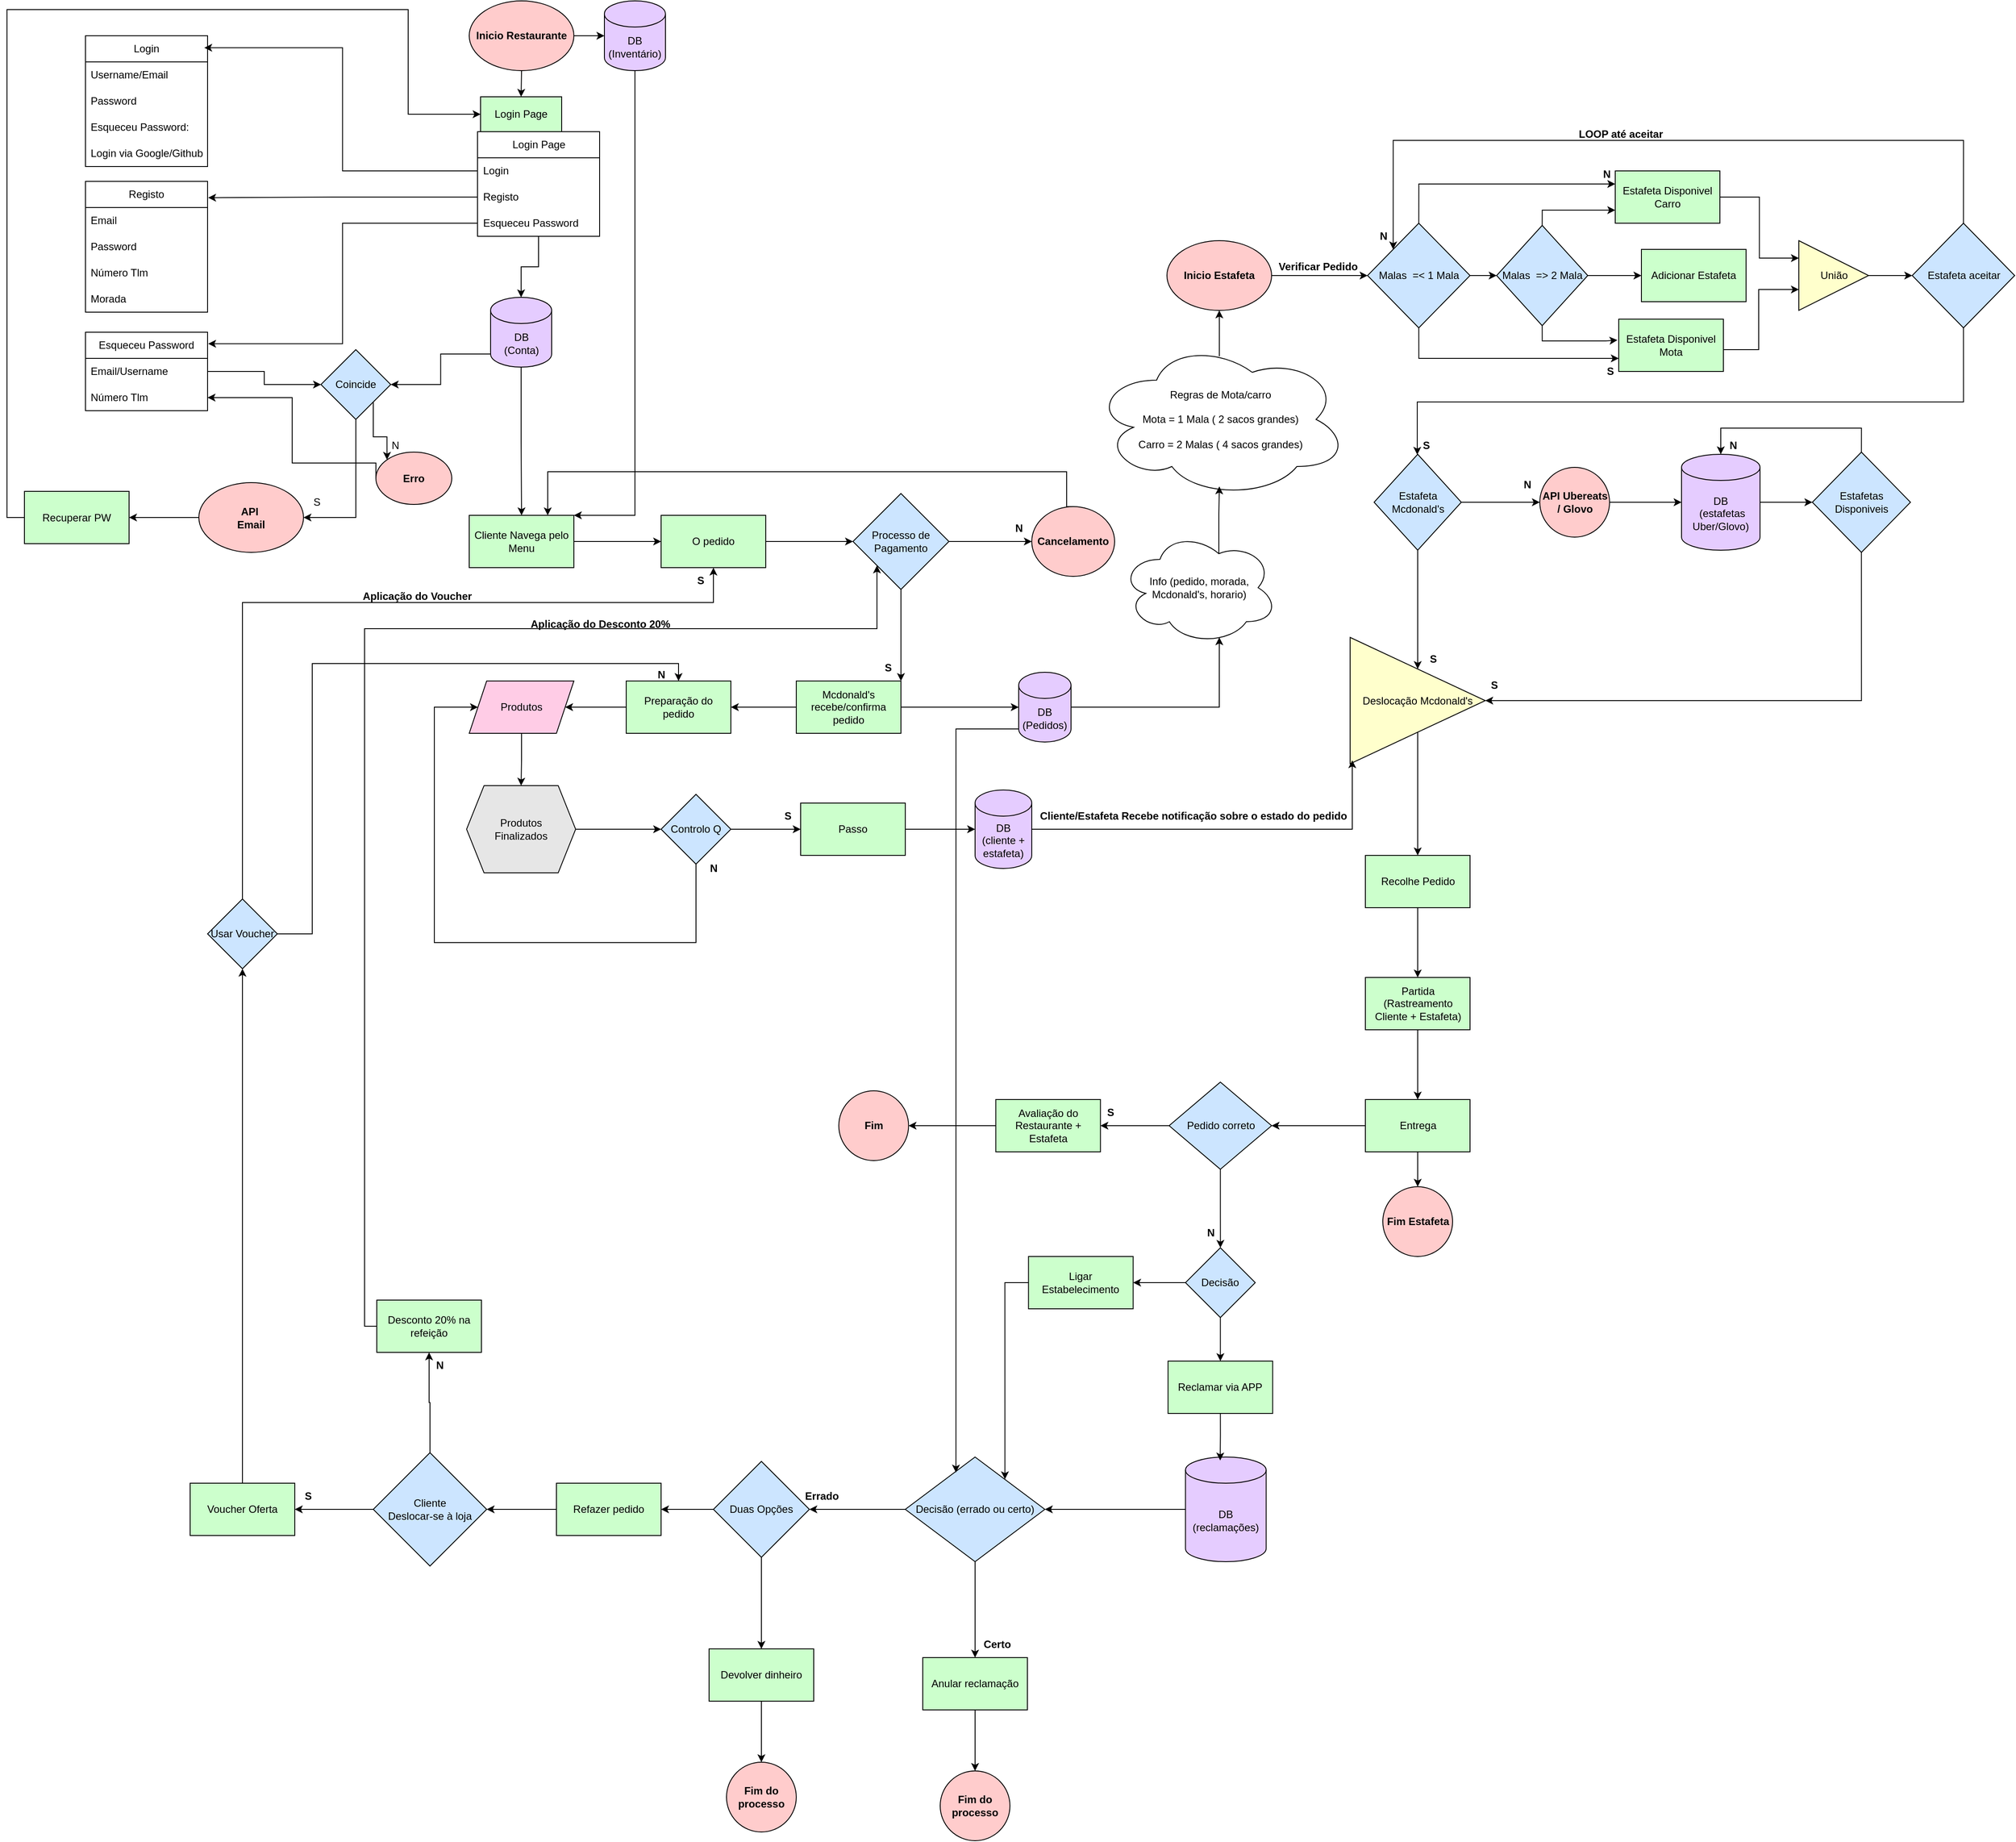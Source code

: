 <mxfile version="26.0.11">
  <diagram name="Página-1" id="ZymrxI1z5zFPF6usejF_">
    <mxGraphModel dx="2694" dy="1999" grid="1" gridSize="10" guides="1" tooltips="1" connect="1" arrows="1" fold="1" page="1" pageScale="1" pageWidth="827" pageHeight="1169" math="0" shadow="0">
      <root>
        <mxCell id="0" />
        <mxCell id="1" parent="0" />
        <mxCell id="Oin91nPJgDkIiy2qAXe4-157" value="" style="edgeStyle=orthogonalEdgeStyle;rounded=0;orthogonalLoop=1;jettySize=auto;html=1;" parent="1" source="Oin91nPJgDkIiy2qAXe4-1" target="Oin91nPJgDkIiy2qAXe4-4" edge="1">
          <mxGeometry relative="1" as="geometry" />
        </mxCell>
        <mxCell id="GwfB0tp2I0eJfS8eB9ie-18" style="edgeStyle=orthogonalEdgeStyle;rounded=0;orthogonalLoop=1;jettySize=auto;html=1;exitX=0.5;exitY=1;exitDx=0;exitDy=0;entryX=0.5;entryY=0;entryDx=0;entryDy=0;" edge="1" parent="1" source="Oin91nPJgDkIiy2qAXe4-1" target="GwfB0tp2I0eJfS8eB9ie-1">
          <mxGeometry relative="1" as="geometry" />
        </mxCell>
        <mxCell id="Oin91nPJgDkIiy2qAXe4-1" value="&lt;b&gt;Inicio Restaurante&lt;/b&gt;" style="ellipse;whiteSpace=wrap;html=1;fillColor=light-dark(#FFCCCC,var(--ge-dark-color, #121212));" parent="1" vertex="1">
          <mxGeometry x="10" y="-340" width="120" height="80" as="geometry" />
        </mxCell>
        <mxCell id="Oin91nPJgDkIiy2qAXe4-9" value="" style="edgeStyle=orthogonalEdgeStyle;rounded=0;orthogonalLoop=1;jettySize=auto;html=1;" parent="1" source="Oin91nPJgDkIiy2qAXe4-2" target="Oin91nPJgDkIiy2qAXe4-8" edge="1">
          <mxGeometry relative="1" as="geometry" />
        </mxCell>
        <mxCell id="Oin91nPJgDkIiy2qAXe4-2" value="Cliente Navega&lt;span style=&quot;background-color: transparent; color: light-dark(rgb(0, 0, 0), rgb(255, 255, 255));&quot;&gt;&amp;nbsp;pelo Menu&lt;/span&gt;" style="whiteSpace=wrap;html=1;fillColor=light-dark(#CCFFCC,var(--ge-dark-color, #121212));" parent="1" vertex="1">
          <mxGeometry x="10" y="250" width="120" height="60" as="geometry" />
        </mxCell>
        <mxCell id="Oin91nPJgDkIiy2qAXe4-6" style="edgeStyle=orthogonalEdgeStyle;rounded=0;orthogonalLoop=1;jettySize=auto;html=1;exitX=0.5;exitY=1;exitDx=0;exitDy=0;exitPerimeter=0;entryX=1;entryY=0;entryDx=0;entryDy=0;" parent="1" source="Oin91nPJgDkIiy2qAXe4-4" target="Oin91nPJgDkIiy2qAXe4-2" edge="1">
          <mxGeometry relative="1" as="geometry">
            <mxPoint x="210.588" y="280" as="targetPoint" />
            <Array as="points">
              <mxPoint x="200" y="250" />
            </Array>
          </mxGeometry>
        </mxCell>
        <mxCell id="Oin91nPJgDkIiy2qAXe4-4" value="DB&lt;br&gt;(Inventário)" style="shape=cylinder3;whiteSpace=wrap;html=1;boundedLbl=1;backgroundOutline=1;size=15;fillColor=light-dark(#E5CCFF,var(--ge-dark-color, #121212));" parent="1" vertex="1">
          <mxGeometry x="165" y="-340" width="70" height="80" as="geometry" />
        </mxCell>
        <mxCell id="Oin91nPJgDkIiy2qAXe4-14" value="" style="edgeStyle=orthogonalEdgeStyle;rounded=0;orthogonalLoop=1;jettySize=auto;html=1;" parent="1" source="Oin91nPJgDkIiy2qAXe4-8" target="Oin91nPJgDkIiy2qAXe4-13" edge="1">
          <mxGeometry relative="1" as="geometry" />
        </mxCell>
        <mxCell id="Oin91nPJgDkIiy2qAXe4-8" value="O pedido" style="whiteSpace=wrap;html=1;fillColor=light-dark(#CCFFCC,var(--ge-dark-color, #121212));" parent="1" vertex="1">
          <mxGeometry x="230" y="250" width="120" height="60" as="geometry" />
        </mxCell>
        <mxCell id="Oin91nPJgDkIiy2qAXe4-21" value="" style="edgeStyle=orthogonalEdgeStyle;rounded=0;orthogonalLoop=1;jettySize=auto;html=1;" parent="1" source="Oin91nPJgDkIiy2qAXe4-13" target="Oin91nPJgDkIiy2qAXe4-20" edge="1">
          <mxGeometry relative="1" as="geometry" />
        </mxCell>
        <mxCell id="UjdW5VDwxQu_3MTn5OJN-6" style="edgeStyle=orthogonalEdgeStyle;rounded=0;orthogonalLoop=1;jettySize=auto;html=1;exitX=0.5;exitY=1;exitDx=0;exitDy=0;entryX=1;entryY=0;entryDx=0;entryDy=0;" parent="1" source="Oin91nPJgDkIiy2qAXe4-13" target="Oin91nPJgDkIiy2qAXe4-23" edge="1">
          <mxGeometry relative="1" as="geometry" />
        </mxCell>
        <mxCell id="Oin91nPJgDkIiy2qAXe4-13" value="Processo de Pagamento" style="rhombus;whiteSpace=wrap;html=1;fillColor=light-dark(#CCE5FF,var(--ge-dark-color, #121212));" parent="1" vertex="1">
          <mxGeometry x="450" y="225" width="110" height="110" as="geometry" />
        </mxCell>
        <mxCell id="Oin91nPJgDkIiy2qAXe4-17" value="&lt;b&gt;N&lt;/b&gt;" style="text;html=1;align=center;verticalAlign=middle;resizable=0;points=[];autosize=1;strokeColor=none;fillColor=none;" parent="1" vertex="1">
          <mxGeometry x="625" y="250" width="30" height="30" as="geometry" />
        </mxCell>
        <mxCell id="Oin91nPJgDkIiy2qAXe4-20" value="&lt;b&gt;Cancelamento&lt;/b&gt;" style="ellipse;whiteSpace=wrap;html=1;fillColor=light-dark(#FFCCCC,var(--ge-dark-color, #121212));" parent="1" vertex="1">
          <mxGeometry x="655" y="240" width="95" height="80" as="geometry" />
        </mxCell>
        <mxCell id="Oin91nPJgDkIiy2qAXe4-22" style="edgeStyle=orthogonalEdgeStyle;rounded=0;orthogonalLoop=1;jettySize=auto;html=1;exitX=0.5;exitY=0;exitDx=0;exitDy=0;entryX=0.75;entryY=0;entryDx=0;entryDy=0;" parent="1" source="Oin91nPJgDkIiy2qAXe4-20" target="Oin91nPJgDkIiy2qAXe4-2" edge="1">
          <mxGeometry relative="1" as="geometry">
            <Array as="points">
              <mxPoint x="695" y="240" />
              <mxPoint x="695" y="200" />
              <mxPoint x="100" y="200" />
            </Array>
          </mxGeometry>
        </mxCell>
        <mxCell id="Oin91nPJgDkIiy2qAXe4-27" value="" style="edgeStyle=orthogonalEdgeStyle;rounded=0;orthogonalLoop=1;jettySize=auto;html=1;" parent="1" source="Oin91nPJgDkIiy2qAXe4-23" target="Oin91nPJgDkIiy2qAXe4-26" edge="1">
          <mxGeometry relative="1" as="geometry" />
        </mxCell>
        <mxCell id="Oin91nPJgDkIiy2qAXe4-23" value="Mcdonald&#39;s recebe/confirma pedido" style="whiteSpace=wrap;html=1;fillColor=light-dark(#CCFFCC,var(--ge-dark-color, #121212));" parent="1" vertex="1">
          <mxGeometry x="385" y="440" width="120" height="60" as="geometry" />
        </mxCell>
        <mxCell id="Oin91nPJgDkIiy2qAXe4-25" value="&lt;b&gt;S&lt;/b&gt;" style="text;html=1;align=center;verticalAlign=middle;resizable=0;points=[];autosize=1;strokeColor=none;fillColor=none;" parent="1" vertex="1">
          <mxGeometry x="475" y="410" width="30" height="30" as="geometry" />
        </mxCell>
        <mxCell id="Oin91nPJgDkIiy2qAXe4-29" value="" style="edgeStyle=orthogonalEdgeStyle;rounded=0;orthogonalLoop=1;jettySize=auto;html=1;" parent="1" source="Oin91nPJgDkIiy2qAXe4-26" target="Oin91nPJgDkIiy2qAXe4-28" edge="1">
          <mxGeometry relative="1" as="geometry" />
        </mxCell>
        <mxCell id="Oin91nPJgDkIiy2qAXe4-26" value="Preparação do pedido" style="whiteSpace=wrap;html=1;fillColor=light-dark(#CCFFCC,var(--ge-dark-color, #121212));" parent="1" vertex="1">
          <mxGeometry x="190" y="440" width="120" height="60" as="geometry" />
        </mxCell>
        <mxCell id="Oin91nPJgDkIiy2qAXe4-31" value="" style="edgeStyle=orthogonalEdgeStyle;rounded=0;orthogonalLoop=1;jettySize=auto;html=1;" parent="1" source="Oin91nPJgDkIiy2qAXe4-28" target="Oin91nPJgDkIiy2qAXe4-30" edge="1">
          <mxGeometry relative="1" as="geometry" />
        </mxCell>
        <mxCell id="Oin91nPJgDkIiy2qAXe4-28" value="Produtos" style="shape=parallelogram;perimeter=parallelogramPerimeter;whiteSpace=wrap;html=1;fixedSize=1;fillColor=light-dark(#FFCCE6,var(--ge-dark-color, #121212));" parent="1" vertex="1">
          <mxGeometry x="10" y="440" width="120" height="60" as="geometry" />
        </mxCell>
        <mxCell id="Oin91nPJgDkIiy2qAXe4-33" value="" style="edgeStyle=orthogonalEdgeStyle;rounded=0;orthogonalLoop=1;jettySize=auto;html=1;" parent="1" source="Oin91nPJgDkIiy2qAXe4-30" target="Oin91nPJgDkIiy2qAXe4-32" edge="1">
          <mxGeometry relative="1" as="geometry" />
        </mxCell>
        <mxCell id="Oin91nPJgDkIiy2qAXe4-30" value="Produtos&lt;br&gt;Finalizados" style="shape=hexagon;perimeter=hexagonPerimeter2;whiteSpace=wrap;html=1;fixedSize=1;fillColor=light-dark(#E6E6E6,var(--ge-dark-color, #121212));" parent="1" vertex="1">
          <mxGeometry x="7" y="560" width="125" height="100" as="geometry" />
        </mxCell>
        <mxCell id="Oin91nPJgDkIiy2qAXe4-34" style="edgeStyle=orthogonalEdgeStyle;rounded=0;orthogonalLoop=1;jettySize=auto;html=1;exitX=0.5;exitY=1;exitDx=0;exitDy=0;entryX=0;entryY=0.5;entryDx=0;entryDy=0;" parent="1" source="Oin91nPJgDkIiy2qAXe4-32" target="Oin91nPJgDkIiy2qAXe4-28" edge="1">
          <mxGeometry relative="1" as="geometry">
            <Array as="points">
              <mxPoint x="270" y="740" />
              <mxPoint x="-30" y="740" />
              <mxPoint x="-30" y="470" />
            </Array>
          </mxGeometry>
        </mxCell>
        <mxCell id="Oin91nPJgDkIiy2qAXe4-37" value="" style="edgeStyle=orthogonalEdgeStyle;rounded=0;orthogonalLoop=1;jettySize=auto;html=1;" parent="1" source="Oin91nPJgDkIiy2qAXe4-32" target="Oin91nPJgDkIiy2qAXe4-36" edge="1">
          <mxGeometry relative="1" as="geometry" />
        </mxCell>
        <mxCell id="Oin91nPJgDkIiy2qAXe4-32" value="Controlo Q" style="rhombus;whiteSpace=wrap;html=1;fillColor=light-dark(#CCE5FF,var(--ge-dark-color, #121212));" parent="1" vertex="1">
          <mxGeometry x="230" y="570" width="80" height="80" as="geometry" />
        </mxCell>
        <mxCell id="Oin91nPJgDkIiy2qAXe4-35" value="&lt;b&gt;N&lt;/b&gt;" style="text;html=1;align=center;verticalAlign=middle;resizable=0;points=[];autosize=1;strokeColor=none;fillColor=none;" parent="1" vertex="1">
          <mxGeometry x="275" y="640" width="30" height="30" as="geometry" />
        </mxCell>
        <mxCell id="Oin91nPJgDkIiy2qAXe4-36" value="Passo" style="whiteSpace=wrap;html=1;fillColor=light-dark(#CCFFCC,var(--ge-dark-color, #121212));" parent="1" vertex="1">
          <mxGeometry x="390" y="580" width="120" height="60" as="geometry" />
        </mxCell>
        <mxCell id="Oin91nPJgDkIiy2qAXe4-38" value="&lt;b&gt;S&lt;/b&gt;" style="text;html=1;align=center;verticalAlign=middle;resizable=0;points=[];autosize=1;strokeColor=none;fillColor=none;" parent="1" vertex="1">
          <mxGeometry x="360" y="580" width="30" height="30" as="geometry" />
        </mxCell>
        <mxCell id="Oin91nPJgDkIiy2qAXe4-39" value="DB&lt;br&gt;(cliente + estafeta)" style="shape=cylinder3;whiteSpace=wrap;html=1;boundedLbl=1;backgroundOutline=1;size=15;fillColor=light-dark(#E5CCFF,var(--ge-dark-color, #121212));" parent="1" vertex="1">
          <mxGeometry x="590" y="565" width="65" height="90" as="geometry" />
        </mxCell>
        <mxCell id="Oin91nPJgDkIiy2qAXe4-40" style="edgeStyle=orthogonalEdgeStyle;rounded=0;orthogonalLoop=1;jettySize=auto;html=1;exitX=1;exitY=0.5;exitDx=0;exitDy=0;entryX=0;entryY=0.5;entryDx=0;entryDy=0;entryPerimeter=0;" parent="1" source="Oin91nPJgDkIiy2qAXe4-36" target="Oin91nPJgDkIiy2qAXe4-39" edge="1">
          <mxGeometry relative="1" as="geometry" />
        </mxCell>
        <mxCell id="Oin91nPJgDkIiy2qAXe4-41" value="DB (Pedidos)" style="shape=cylinder3;whiteSpace=wrap;html=1;boundedLbl=1;backgroundOutline=1;size=15;fillColor=light-dark(#E5CCFF,var(--ge-dark-color, #121212));" parent="1" vertex="1">
          <mxGeometry x="640" y="430" width="60" height="80" as="geometry" />
        </mxCell>
        <mxCell id="Oin91nPJgDkIiy2qAXe4-43" style="edgeStyle=orthogonalEdgeStyle;rounded=0;orthogonalLoop=1;jettySize=auto;html=1;exitX=1;exitY=0.5;exitDx=0;exitDy=0;entryX=0;entryY=0.5;entryDx=0;entryDy=0;entryPerimeter=0;" parent="1" source="Oin91nPJgDkIiy2qAXe4-23" target="Oin91nPJgDkIiy2qAXe4-41" edge="1">
          <mxGeometry relative="1" as="geometry" />
        </mxCell>
        <mxCell id="GwfB0tp2I0eJfS8eB9ie-108" style="edgeStyle=orthogonalEdgeStyle;rounded=0;orthogonalLoop=1;jettySize=auto;html=1;exitX=1;exitY=0.5;exitDx=0;exitDy=0;entryX=0;entryY=0.5;entryDx=0;entryDy=0;" edge="1" parent="1" source="Oin91nPJgDkIiy2qAXe4-47" target="GwfB0tp2I0eJfS8eB9ie-107">
          <mxGeometry relative="1" as="geometry" />
        </mxCell>
        <mxCell id="Oin91nPJgDkIiy2qAXe4-47" value="&lt;b&gt;Inicio Estafeta&lt;/b&gt;" style="ellipse;whiteSpace=wrap;html=1;fillColor=light-dark(#FFCCCC,var(--ge-dark-color, #121212));" parent="1" vertex="1">
          <mxGeometry x="810" y="-65" width="120" height="80" as="geometry" />
        </mxCell>
        <mxCell id="Oin91nPJgDkIiy2qAXe4-50" value="Info (pedido, morada, Mcdonald&#39;s, horario)" style="ellipse;shape=cloud;whiteSpace=wrap;html=1;" parent="1" vertex="1">
          <mxGeometry x="757" y="268" width="180" height="130" as="geometry" />
        </mxCell>
        <mxCell id="Oin91nPJgDkIiy2qAXe4-59" value="" style="edgeStyle=orthogonalEdgeStyle;rounded=0;orthogonalLoop=1;jettySize=auto;html=1;" parent="1" source="Oin91nPJgDkIiy2qAXe4-54" target="Oin91nPJgDkIiy2qAXe4-58" edge="1">
          <mxGeometry relative="1" as="geometry" />
        </mxCell>
        <mxCell id="Oin91nPJgDkIiy2qAXe4-139" value="" style="edgeStyle=orthogonalEdgeStyle;rounded=0;orthogonalLoop=1;jettySize=auto;html=1;" parent="1" source="Oin91nPJgDkIiy2qAXe4-54" target="Oin91nPJgDkIiy2qAXe4-138" edge="1">
          <mxGeometry relative="1" as="geometry" />
        </mxCell>
        <mxCell id="Oin91nPJgDkIiy2qAXe4-54" value="Estafeta Mcdonald&#39;s" style="rhombus;whiteSpace=wrap;html=1;fillColor=light-dark(#CCE5FF,var(--ge-dark-color, #121212));" parent="1" vertex="1">
          <mxGeometry x="1047.5" y="180" width="100" height="110" as="geometry" />
        </mxCell>
        <mxCell id="Oin91nPJgDkIiy2qAXe4-67" value="" style="edgeStyle=orthogonalEdgeStyle;rounded=0;orthogonalLoop=1;jettySize=auto;html=1;" parent="1" source="Oin91nPJgDkIiy2qAXe4-58" target="Oin91nPJgDkIiy2qAXe4-66" edge="1">
          <mxGeometry relative="1" as="geometry" />
        </mxCell>
        <mxCell id="Oin91nPJgDkIiy2qAXe4-58" value="Deslocação Mcdonald&#39;s" style="triangle;whiteSpace=wrap;html=1;fillColor=light-dark(#FFFFCC,var(--ge-dark-color, #121212));" parent="1" vertex="1">
          <mxGeometry x="1020" y="390" width="155" height="145" as="geometry" />
        </mxCell>
        <mxCell id="Oin91nPJgDkIiy2qAXe4-60" style="edgeStyle=orthogonalEdgeStyle;rounded=0;orthogonalLoop=1;jettySize=auto;html=1;exitX=1;exitY=0.5;exitDx=0;exitDy=0;exitPerimeter=0;entryX=0.016;entryY=0.972;entryDx=0;entryDy=0;entryPerimeter=0;" parent="1" source="Oin91nPJgDkIiy2qAXe4-39" target="Oin91nPJgDkIiy2qAXe4-58" edge="1">
          <mxGeometry relative="1" as="geometry" />
        </mxCell>
        <mxCell id="Oin91nPJgDkIiy2qAXe4-61" value="&lt;b&gt;Cliente/Estafeta Recebe notificação sobre o estado do pedido&lt;/b&gt;" style="text;html=1;align=center;verticalAlign=middle;resizable=0;points=[];autosize=1;strokeColor=none;fillColor=none;" parent="1" vertex="1">
          <mxGeometry x="650" y="580" width="380" height="30" as="geometry" />
        </mxCell>
        <mxCell id="Oin91nPJgDkIiy2qAXe4-69" value="" style="edgeStyle=orthogonalEdgeStyle;rounded=0;orthogonalLoop=1;jettySize=auto;html=1;" parent="1" source="Oin91nPJgDkIiy2qAXe4-66" target="Oin91nPJgDkIiy2qAXe4-68" edge="1">
          <mxGeometry relative="1" as="geometry" />
        </mxCell>
        <mxCell id="Oin91nPJgDkIiy2qAXe4-66" value="Recolhe Pedido" style="whiteSpace=wrap;html=1;fillColor=light-dark(#CCFFCC,var(--ge-dark-color, #121212));" parent="1" vertex="1">
          <mxGeometry x="1037.5" y="640" width="120" height="60" as="geometry" />
        </mxCell>
        <mxCell id="Oin91nPJgDkIiy2qAXe4-71" value="" style="edgeStyle=orthogonalEdgeStyle;rounded=0;orthogonalLoop=1;jettySize=auto;html=1;" parent="1" source="Oin91nPJgDkIiy2qAXe4-68" target="Oin91nPJgDkIiy2qAXe4-70" edge="1">
          <mxGeometry relative="1" as="geometry" />
        </mxCell>
        <mxCell id="Oin91nPJgDkIiy2qAXe4-68" value="Partida (Rastreamento Cliente + Estafeta)" style="whiteSpace=wrap;html=1;fillColor=light-dark(#CCFFCC,var(--ge-dark-color, #121212));" parent="1" vertex="1">
          <mxGeometry x="1037.5" y="780" width="120" height="60" as="geometry" />
        </mxCell>
        <mxCell id="Oin91nPJgDkIiy2qAXe4-73" value="" style="edgeStyle=orthogonalEdgeStyle;rounded=0;orthogonalLoop=1;jettySize=auto;html=1;" parent="1" source="Oin91nPJgDkIiy2qAXe4-70" target="Oin91nPJgDkIiy2qAXe4-72" edge="1">
          <mxGeometry relative="1" as="geometry" />
        </mxCell>
        <mxCell id="Oin91nPJgDkIiy2qAXe4-82" value="" style="edgeStyle=orthogonalEdgeStyle;rounded=0;orthogonalLoop=1;jettySize=auto;html=1;" parent="1" source="Oin91nPJgDkIiy2qAXe4-70" target="Oin91nPJgDkIiy2qAXe4-81" edge="1">
          <mxGeometry relative="1" as="geometry" />
        </mxCell>
        <mxCell id="Oin91nPJgDkIiy2qAXe4-70" value="Entrega" style="whiteSpace=wrap;html=1;fillColor=light-dark(#CCFFCC,var(--ge-dark-color, #121212));" parent="1" vertex="1">
          <mxGeometry x="1037.5" y="920" width="120" height="60" as="geometry" />
        </mxCell>
        <mxCell id="Oin91nPJgDkIiy2qAXe4-75" value="" style="edgeStyle=orthogonalEdgeStyle;rounded=0;orthogonalLoop=1;jettySize=auto;html=1;" parent="1" source="Oin91nPJgDkIiy2qAXe4-72" target="Oin91nPJgDkIiy2qAXe4-74" edge="1">
          <mxGeometry relative="1" as="geometry" />
        </mxCell>
        <mxCell id="Oin91nPJgDkIiy2qAXe4-86" value="" style="edgeStyle=orthogonalEdgeStyle;rounded=0;orthogonalLoop=1;jettySize=auto;html=1;" parent="1" source="Oin91nPJgDkIiy2qAXe4-72" target="Oin91nPJgDkIiy2qAXe4-85" edge="1">
          <mxGeometry relative="1" as="geometry" />
        </mxCell>
        <mxCell id="Oin91nPJgDkIiy2qAXe4-72" value="Pedido correto" style="rhombus;whiteSpace=wrap;html=1;fillColor=light-dark(#CCE5FF,var(--ge-dark-color, #121212));" parent="1" vertex="1">
          <mxGeometry x="812.5" y="900" width="117.5" height="100" as="geometry" />
        </mxCell>
        <mxCell id="Oin91nPJgDkIiy2qAXe4-78" value="" style="edgeStyle=orthogonalEdgeStyle;rounded=0;orthogonalLoop=1;jettySize=auto;html=1;" parent="1" source="Oin91nPJgDkIiy2qAXe4-74" target="Oin91nPJgDkIiy2qAXe4-77" edge="1">
          <mxGeometry relative="1" as="geometry" />
        </mxCell>
        <mxCell id="Oin91nPJgDkIiy2qAXe4-74" value="Avaliação do Restaurante + Estafeta" style="whiteSpace=wrap;html=1;fillColor=light-dark(#CCFFCC,var(--ge-dark-color, #121212));" parent="1" vertex="1">
          <mxGeometry x="613.75" y="920" width="120" height="60" as="geometry" />
        </mxCell>
        <mxCell id="Oin91nPJgDkIiy2qAXe4-76" value="&lt;b&gt;S&lt;/b&gt;" style="text;html=1;align=center;verticalAlign=middle;resizable=0;points=[];autosize=1;strokeColor=none;fillColor=none;" parent="1" vertex="1">
          <mxGeometry x="730" y="920" width="30" height="30" as="geometry" />
        </mxCell>
        <mxCell id="Oin91nPJgDkIiy2qAXe4-77" value="&lt;b&gt;Fim&lt;/b&gt;" style="ellipse;whiteSpace=wrap;html=1;fillColor=light-dark(#FFCCCC,var(--ge-dark-color, #121212));" parent="1" vertex="1">
          <mxGeometry x="433.75" y="910" width="80" height="80" as="geometry" />
        </mxCell>
        <mxCell id="Oin91nPJgDkIiy2qAXe4-81" value="&lt;b&gt;Fim Estafeta&lt;/b&gt;" style="ellipse;whiteSpace=wrap;html=1;fillColor=light-dark(#FFCCCC,var(--ge-dark-color, #121212));" parent="1" vertex="1">
          <mxGeometry x="1057.5" y="1020" width="80" height="80" as="geometry" />
        </mxCell>
        <mxCell id="Oin91nPJgDkIiy2qAXe4-89" value="" style="edgeStyle=orthogonalEdgeStyle;rounded=0;orthogonalLoop=1;jettySize=auto;html=1;" parent="1" source="Oin91nPJgDkIiy2qAXe4-85" target="Oin91nPJgDkIiy2qAXe4-88" edge="1">
          <mxGeometry relative="1" as="geometry" />
        </mxCell>
        <mxCell id="Oin91nPJgDkIiy2qAXe4-93" value="" style="edgeStyle=orthogonalEdgeStyle;rounded=0;orthogonalLoop=1;jettySize=auto;html=1;" parent="1" source="Oin91nPJgDkIiy2qAXe4-85" target="Oin91nPJgDkIiy2qAXe4-92" edge="1">
          <mxGeometry relative="1" as="geometry" />
        </mxCell>
        <mxCell id="Oin91nPJgDkIiy2qAXe4-85" value="Decisão" style="rhombus;whiteSpace=wrap;html=1;fillColor=light-dark(#CCE5FF,var(--ge-dark-color, #121212));" parent="1" vertex="1">
          <mxGeometry x="831.25" y="1090" width="80" height="80" as="geometry" />
        </mxCell>
        <mxCell id="Oin91nPJgDkIiy2qAXe4-87" value="&lt;b&gt;N&lt;/b&gt;" style="text;html=1;align=center;verticalAlign=middle;resizable=0;points=[];autosize=1;strokeColor=none;fillColor=none;" parent="1" vertex="1">
          <mxGeometry x="845" y="1058" width="30" height="30" as="geometry" />
        </mxCell>
        <mxCell id="Oin91nPJgDkIiy2qAXe4-88" value="Ligar Estabelecimento" style="whiteSpace=wrap;html=1;fillColor=light-dark(#CCFFCC,var(--ge-dark-color, #121212));" parent="1" vertex="1">
          <mxGeometry x="651.25" y="1100" width="120" height="60" as="geometry" />
        </mxCell>
        <mxCell id="Oin91nPJgDkIiy2qAXe4-92" value="Reclamar via APP" style="whiteSpace=wrap;html=1;fillColor=light-dark(#CCFFCC,var(--ge-dark-color, #121212));" parent="1" vertex="1">
          <mxGeometry x="811.25" y="1220" width="120" height="60" as="geometry" />
        </mxCell>
        <mxCell id="Oin91nPJgDkIiy2qAXe4-105" style="edgeStyle=orthogonalEdgeStyle;rounded=0;orthogonalLoop=1;jettySize=auto;html=1;exitX=0;exitY=0.5;exitDx=0;exitDy=0;exitPerimeter=0;entryX=1;entryY=0.5;entryDx=0;entryDy=0;" parent="1" source="Oin91nPJgDkIiy2qAXe4-94" target="Oin91nPJgDkIiy2qAXe4-103" edge="1">
          <mxGeometry relative="1" as="geometry" />
        </mxCell>
        <mxCell id="Oin91nPJgDkIiy2qAXe4-94" value="DB (reclamações)" style="shape=cylinder3;whiteSpace=wrap;html=1;boundedLbl=1;backgroundOutline=1;size=15;fillColor=light-dark(#E5CCFF,var(--ge-dark-color, #121212));" parent="1" vertex="1">
          <mxGeometry x="831.25" y="1330" width="92.5" height="120" as="geometry" />
        </mxCell>
        <mxCell id="Oin91nPJgDkIiy2qAXe4-96" style="edgeStyle=orthogonalEdgeStyle;rounded=0;orthogonalLoop=1;jettySize=auto;html=1;exitX=0.5;exitY=1;exitDx=0;exitDy=0;entryX=0.43;entryY=0.033;entryDx=0;entryDy=0;entryPerimeter=0;" parent="1" source="Oin91nPJgDkIiy2qAXe4-92" target="Oin91nPJgDkIiy2qAXe4-94" edge="1">
          <mxGeometry relative="1" as="geometry" />
        </mxCell>
        <mxCell id="Oin91nPJgDkIiy2qAXe4-112" value="" style="edgeStyle=orthogonalEdgeStyle;rounded=0;orthogonalLoop=1;jettySize=auto;html=1;" parent="1" source="Oin91nPJgDkIiy2qAXe4-103" target="Oin91nPJgDkIiy2qAXe4-111" edge="1">
          <mxGeometry relative="1" as="geometry" />
        </mxCell>
        <mxCell id="Oin91nPJgDkIiy2qAXe4-119" value="" style="edgeStyle=orthogonalEdgeStyle;rounded=0;orthogonalLoop=1;jettySize=auto;html=1;" parent="1" source="Oin91nPJgDkIiy2qAXe4-103" target="Oin91nPJgDkIiy2qAXe4-118" edge="1">
          <mxGeometry relative="1" as="geometry" />
        </mxCell>
        <mxCell id="Oin91nPJgDkIiy2qAXe4-103" value="Decisão (errado ou certo)" style="rhombus;whiteSpace=wrap;html=1;fillColor=light-dark(#CCE5FF,var(--ge-dark-color, #121212));" parent="1" vertex="1">
          <mxGeometry x="510" y="1330" width="160" height="120" as="geometry" />
        </mxCell>
        <mxCell id="Oin91nPJgDkIiy2qAXe4-106" style="edgeStyle=orthogonalEdgeStyle;rounded=0;orthogonalLoop=1;jettySize=auto;html=1;exitX=0;exitY=0.5;exitDx=0;exitDy=0;entryX=0.714;entryY=0.212;entryDx=0;entryDy=0;entryPerimeter=0;" parent="1" source="Oin91nPJgDkIiy2qAXe4-88" target="Oin91nPJgDkIiy2qAXe4-103" edge="1">
          <mxGeometry relative="1" as="geometry" />
        </mxCell>
        <mxCell id="Oin91nPJgDkIiy2qAXe4-114" value="" style="edgeStyle=orthogonalEdgeStyle;rounded=0;orthogonalLoop=1;jettySize=auto;html=1;" parent="1" source="Oin91nPJgDkIiy2qAXe4-111" target="Oin91nPJgDkIiy2qAXe4-113" edge="1">
          <mxGeometry relative="1" as="geometry" />
        </mxCell>
        <mxCell id="Oin91nPJgDkIiy2qAXe4-116" value="" style="edgeStyle=orthogonalEdgeStyle;rounded=0;orthogonalLoop=1;jettySize=auto;html=1;" parent="1" source="Oin91nPJgDkIiy2qAXe4-111" target="Oin91nPJgDkIiy2qAXe4-115" edge="1">
          <mxGeometry relative="1" as="geometry" />
        </mxCell>
        <mxCell id="Oin91nPJgDkIiy2qAXe4-111" value="Duas Opções" style="rhombus;whiteSpace=wrap;html=1;fillColor=light-dark(#CCE5FF,var(--ge-dark-color, #121212));" parent="1" vertex="1">
          <mxGeometry x="290" y="1335" width="110" height="110" as="geometry" />
        </mxCell>
        <mxCell id="Oin91nPJgDkIiy2qAXe4-126" value="" style="edgeStyle=orthogonalEdgeStyle;rounded=0;orthogonalLoop=1;jettySize=auto;html=1;" parent="1" source="Oin91nPJgDkIiy2qAXe4-113" target="GwfB0tp2I0eJfS8eB9ie-76" edge="1">
          <mxGeometry relative="1" as="geometry">
            <mxPoint x="-30" y="1390" as="targetPoint" />
          </mxGeometry>
        </mxCell>
        <mxCell id="Oin91nPJgDkIiy2qAXe4-113" value="Refazer pedido" style="whiteSpace=wrap;html=1;fillColor=light-dark(#CCFFCC,var(--ge-dark-color, #121212));" parent="1" vertex="1">
          <mxGeometry x="110" y="1360" width="120" height="60" as="geometry" />
        </mxCell>
        <mxCell id="Oin91nPJgDkIiy2qAXe4-128" value="" style="edgeStyle=orthogonalEdgeStyle;rounded=0;orthogonalLoop=1;jettySize=auto;html=1;" parent="1" source="Oin91nPJgDkIiy2qAXe4-115" target="Oin91nPJgDkIiy2qAXe4-127" edge="1">
          <mxGeometry relative="1" as="geometry" />
        </mxCell>
        <mxCell id="Oin91nPJgDkIiy2qAXe4-115" value="Devolver dinheiro" style="whiteSpace=wrap;html=1;fillColor=light-dark(#CCFFCC,var(--ge-dark-color, #121212));" parent="1" vertex="1">
          <mxGeometry x="285" y="1550" width="120" height="60" as="geometry" />
        </mxCell>
        <mxCell id="Oin91nPJgDkIiy2qAXe4-117" value="&lt;b&gt;Errado&lt;/b&gt;" style="text;html=1;align=center;verticalAlign=middle;resizable=0;points=[];autosize=1;strokeColor=none;fillColor=none;shadow=0;" parent="1" vertex="1">
          <mxGeometry x="384" y="1360" width="60" height="30" as="geometry" />
        </mxCell>
        <mxCell id="Oin91nPJgDkIiy2qAXe4-123" value="" style="edgeStyle=orthogonalEdgeStyle;rounded=0;orthogonalLoop=1;jettySize=auto;html=1;" parent="1" source="Oin91nPJgDkIiy2qAXe4-118" target="Oin91nPJgDkIiy2qAXe4-122" edge="1">
          <mxGeometry relative="1" as="geometry" />
        </mxCell>
        <mxCell id="Oin91nPJgDkIiy2qAXe4-118" value="Anular reclamação" style="whiteSpace=wrap;html=1;fillColor=light-dark(#CCFFCC,var(--ge-dark-color, #121212));" parent="1" vertex="1">
          <mxGeometry x="530" y="1560" width="120" height="60" as="geometry" />
        </mxCell>
        <mxCell id="Oin91nPJgDkIiy2qAXe4-121" value="&lt;b&gt;Certo&lt;/b&gt;" style="text;html=1;align=center;verticalAlign=middle;resizable=0;points=[];autosize=1;strokeColor=none;fillColor=none;shadow=0;" parent="1" vertex="1">
          <mxGeometry x="590" y="1530" width="50" height="30" as="geometry" />
        </mxCell>
        <mxCell id="Oin91nPJgDkIiy2qAXe4-122" value="&lt;b&gt;Fim do processo&lt;/b&gt;" style="ellipse;whiteSpace=wrap;html=1;fillColor=light-dark(#FFCCCC,var(--ge-dark-color, #121212));" parent="1" vertex="1">
          <mxGeometry x="550" y="1690" width="80" height="80" as="geometry" />
        </mxCell>
        <mxCell id="Oin91nPJgDkIiy2qAXe4-127" value="&lt;b&gt;Fim do processo&lt;/b&gt;" style="ellipse;whiteSpace=wrap;html=1;fillColor=light-dark(#FFCCCC,var(--ge-dark-color, #121212));" parent="1" vertex="1">
          <mxGeometry x="305" y="1680" width="80" height="80" as="geometry" />
        </mxCell>
        <mxCell id="Oin91nPJgDkIiy2qAXe4-137" value="&lt;b&gt;S&lt;/b&gt;" style="text;html=1;align=center;verticalAlign=middle;resizable=0;points=[];autosize=1;strokeColor=none;fillColor=none;" parent="1" vertex="1">
          <mxGeometry x="1100" y="400" width="30" height="30" as="geometry" />
        </mxCell>
        <mxCell id="Oin91nPJgDkIiy2qAXe4-138" value="&lt;b&gt;API Ubereats / Glovo&lt;/b&gt;" style="ellipse;whiteSpace=wrap;html=1;fillColor=light-dark(#FFCCCC,var(--ge-dark-color, #121212));" parent="1" vertex="1">
          <mxGeometry x="1237.5" y="195" width="80" height="80" as="geometry" />
        </mxCell>
        <mxCell id="Oin91nPJgDkIiy2qAXe4-140" value="&lt;b&gt;N&lt;/b&gt;" style="text;html=1;align=center;verticalAlign=middle;resizable=0;points=[];autosize=1;strokeColor=none;fillColor=none;" parent="1" vertex="1">
          <mxGeometry x="1207.5" y="200" width="30" height="30" as="geometry" />
        </mxCell>
        <mxCell id="Oin91nPJgDkIiy2qAXe4-148" style="edgeStyle=orthogonalEdgeStyle;rounded=0;orthogonalLoop=1;jettySize=auto;html=1;exitX=0.5;exitY=1;exitDx=0;exitDy=0;entryX=1;entryY=0.5;entryDx=0;entryDy=0;" parent="1" source="Oin91nPJgDkIiy2qAXe4-141" target="Oin91nPJgDkIiy2qAXe4-58" edge="1">
          <mxGeometry relative="1" as="geometry" />
        </mxCell>
        <mxCell id="Oin91nPJgDkIiy2qAXe4-141" value="Estafetas Disponiveis" style="rhombus;whiteSpace=wrap;html=1;fillColor=light-dark(#CCE5FF,var(--ge-dark-color, #121212));" parent="1" vertex="1">
          <mxGeometry x="1550" y="177.5" width="112.5" height="115" as="geometry" />
        </mxCell>
        <mxCell id="Oin91nPJgDkIiy2qAXe4-144" value="&lt;b&gt;N&lt;/b&gt;" style="text;html=1;align=center;verticalAlign=middle;resizable=0;points=[];autosize=1;strokeColor=none;fillColor=none;" parent="1" vertex="1">
          <mxGeometry x="1444" y="155" width="30" height="30" as="geometry" />
        </mxCell>
        <mxCell id="Oin91nPJgDkIiy2qAXe4-149" value="&lt;b&gt;S&lt;/b&gt;" style="text;html=1;align=center;verticalAlign=middle;resizable=0;points=[];autosize=1;strokeColor=none;fillColor=none;" parent="1" vertex="1">
          <mxGeometry x="1170" y="430" width="30" height="30" as="geometry" />
        </mxCell>
        <mxCell id="Oin91nPJgDkIiy2qAXe4-152" style="edgeStyle=orthogonalEdgeStyle;rounded=0;orthogonalLoop=1;jettySize=auto;html=1;exitX=1;exitY=0.5;exitDx=0;exitDy=0;exitPerimeter=0;entryX=0;entryY=0.5;entryDx=0;entryDy=0;" parent="1" source="Oin91nPJgDkIiy2qAXe4-150" target="Oin91nPJgDkIiy2qAXe4-141" edge="1">
          <mxGeometry relative="1" as="geometry" />
        </mxCell>
        <mxCell id="Oin91nPJgDkIiy2qAXe4-150" value="DB&lt;br&gt;&amp;nbsp;(estafetas Uber/Glovo)" style="shape=cylinder3;whiteSpace=wrap;html=1;boundedLbl=1;backgroundOutline=1;size=15;fillColor=light-dark(#E5CCFF,var(--ge-dark-color, #121212));" parent="1" vertex="1">
          <mxGeometry x="1400" y="180" width="90" height="110" as="geometry" />
        </mxCell>
        <mxCell id="Oin91nPJgDkIiy2qAXe4-151" style="edgeStyle=orthogonalEdgeStyle;rounded=0;orthogonalLoop=1;jettySize=auto;html=1;exitX=1;exitY=0.5;exitDx=0;exitDy=0;entryX=0;entryY=0.5;entryDx=0;entryDy=0;entryPerimeter=0;" parent="1" source="Oin91nPJgDkIiy2qAXe4-138" target="Oin91nPJgDkIiy2qAXe4-150" edge="1">
          <mxGeometry relative="1" as="geometry" />
        </mxCell>
        <mxCell id="Oin91nPJgDkIiy2qAXe4-153" style="edgeStyle=orthogonalEdgeStyle;rounded=0;orthogonalLoop=1;jettySize=auto;html=1;exitX=0.5;exitY=0;exitDx=0;exitDy=0;entryX=0.5;entryY=0;entryDx=0;entryDy=0;entryPerimeter=0;" parent="1" source="Oin91nPJgDkIiy2qAXe4-141" target="Oin91nPJgDkIiy2qAXe4-150" edge="1">
          <mxGeometry relative="1" as="geometry">
            <Array as="points">
              <mxPoint x="1606" y="150" />
              <mxPoint x="1445" y="150" />
            </Array>
          </mxGeometry>
        </mxCell>
        <mxCell id="Oin91nPJgDkIiy2qAXe4-158" style="edgeStyle=orthogonalEdgeStyle;rounded=0;orthogonalLoop=1;jettySize=auto;html=1;exitX=1;exitY=0.5;exitDx=0;exitDy=0;exitPerimeter=0;entryX=0.628;entryY=0.938;entryDx=0;entryDy=0;entryPerimeter=0;" parent="1" source="Oin91nPJgDkIiy2qAXe4-41" target="Oin91nPJgDkIiy2qAXe4-50" edge="1">
          <mxGeometry relative="1" as="geometry" />
        </mxCell>
        <mxCell id="UjdW5VDwxQu_3MTn5OJN-2" style="edgeStyle=orthogonalEdgeStyle;rounded=0;orthogonalLoop=1;jettySize=auto;html=1;exitX=0;exitY=1;exitDx=0;exitDy=-15;exitPerimeter=0;entryX=0.363;entryY=0.148;entryDx=0;entryDy=0;entryPerimeter=0;" parent="1" source="Oin91nPJgDkIiy2qAXe4-41" target="Oin91nPJgDkIiy2qAXe4-103" edge="1">
          <mxGeometry relative="1" as="geometry" />
        </mxCell>
        <mxCell id="GwfB0tp2I0eJfS8eB9ie-1" value="Login Page" style="rounded=0;whiteSpace=wrap;html=1;fillColor=light-dark(#CCFFCC,var(--ge-dark-color, #121212));" vertex="1" parent="1">
          <mxGeometry x="23" y="-230" width="93" height="40" as="geometry" />
        </mxCell>
        <mxCell id="GwfB0tp2I0eJfS8eB9ie-24" value="" style="edgeStyle=orthogonalEdgeStyle;rounded=0;orthogonalLoop=1;jettySize=auto;html=1;" edge="1" parent="1" source="GwfB0tp2I0eJfS8eB9ie-3" target="GwfB0tp2I0eJfS8eB9ie-21">
          <mxGeometry relative="1" as="geometry" />
        </mxCell>
        <mxCell id="GwfB0tp2I0eJfS8eB9ie-3" value="Login Page" style="swimlane;fontStyle=0;childLayout=stackLayout;horizontal=1;startSize=30;horizontalStack=0;resizeParent=1;resizeParentMax=0;resizeLast=0;collapsible=1;marginBottom=0;whiteSpace=wrap;html=1;" vertex="1" parent="1">
          <mxGeometry x="19.5" y="-190" width="140" height="120" as="geometry">
            <mxRectangle x="19.5" y="-190" width="100" height="30" as="alternateBounds" />
          </mxGeometry>
        </mxCell>
        <mxCell id="GwfB0tp2I0eJfS8eB9ie-4" value="Login" style="text;strokeColor=none;fillColor=none;align=left;verticalAlign=middle;spacingLeft=4;spacingRight=4;overflow=hidden;points=[[0,0.5],[1,0.5]];portConstraint=eastwest;rotatable=0;whiteSpace=wrap;html=1;" vertex="1" parent="GwfB0tp2I0eJfS8eB9ie-3">
          <mxGeometry y="30" width="140" height="30" as="geometry" />
        </mxCell>
        <mxCell id="GwfB0tp2I0eJfS8eB9ie-5" value="Registo" style="text;strokeColor=none;fillColor=none;align=left;verticalAlign=middle;spacingLeft=4;spacingRight=4;overflow=hidden;points=[[0,0.5],[1,0.5]];portConstraint=eastwest;rotatable=0;whiteSpace=wrap;html=1;" vertex="1" parent="GwfB0tp2I0eJfS8eB9ie-3">
          <mxGeometry y="60" width="140" height="30" as="geometry" />
        </mxCell>
        <mxCell id="GwfB0tp2I0eJfS8eB9ie-6" value="Esqueceu Password" style="text;strokeColor=none;fillColor=none;align=left;verticalAlign=middle;spacingLeft=4;spacingRight=4;overflow=hidden;points=[[0,0.5],[1,0.5]];portConstraint=eastwest;rotatable=0;whiteSpace=wrap;html=1;" vertex="1" parent="GwfB0tp2I0eJfS8eB9ie-3">
          <mxGeometry y="90" width="140" height="30" as="geometry" />
        </mxCell>
        <mxCell id="GwfB0tp2I0eJfS8eB9ie-8" value="Login" style="swimlane;fontStyle=0;childLayout=stackLayout;horizontal=1;startSize=30;horizontalStack=0;resizeParent=1;resizeParentMax=0;resizeLast=0;collapsible=1;marginBottom=0;whiteSpace=wrap;html=1;" vertex="1" parent="1">
          <mxGeometry x="-430" y="-300" width="140" height="150" as="geometry">
            <mxRectangle x="-430" y="-300" width="70" height="30" as="alternateBounds" />
          </mxGeometry>
        </mxCell>
        <mxCell id="GwfB0tp2I0eJfS8eB9ie-9" value="Username/Email" style="text;strokeColor=none;fillColor=none;align=left;verticalAlign=middle;spacingLeft=4;spacingRight=4;overflow=hidden;points=[[0,0.5],[1,0.5]];portConstraint=eastwest;rotatable=0;whiteSpace=wrap;html=1;" vertex="1" parent="GwfB0tp2I0eJfS8eB9ie-8">
          <mxGeometry y="30" width="140" height="30" as="geometry" />
        </mxCell>
        <mxCell id="GwfB0tp2I0eJfS8eB9ie-10" value="Password" style="text;strokeColor=none;fillColor=none;align=left;verticalAlign=middle;spacingLeft=4;spacingRight=4;overflow=hidden;points=[[0,0.5],[1,0.5]];portConstraint=eastwest;rotatable=0;whiteSpace=wrap;html=1;" vertex="1" parent="GwfB0tp2I0eJfS8eB9ie-8">
          <mxGeometry y="60" width="140" height="30" as="geometry" />
        </mxCell>
        <mxCell id="GwfB0tp2I0eJfS8eB9ie-11" value="Esqueceu Password:" style="text;strokeColor=none;fillColor=none;align=left;verticalAlign=middle;spacingLeft=4;spacingRight=4;overflow=hidden;points=[[0,0.5],[1,0.5]];portConstraint=eastwest;rotatable=0;whiteSpace=wrap;html=1;" vertex="1" parent="GwfB0tp2I0eJfS8eB9ie-8">
          <mxGeometry y="90" width="140" height="30" as="geometry" />
        </mxCell>
        <mxCell id="GwfB0tp2I0eJfS8eB9ie-17" value="Login via Google/Github" style="text;strokeColor=none;fillColor=none;align=left;verticalAlign=middle;spacingLeft=4;spacingRight=4;overflow=hidden;points=[[0,0.5],[1,0.5]];portConstraint=eastwest;rotatable=0;whiteSpace=wrap;html=1;" vertex="1" parent="GwfB0tp2I0eJfS8eB9ie-8">
          <mxGeometry y="120" width="140" height="30" as="geometry" />
        </mxCell>
        <mxCell id="GwfB0tp2I0eJfS8eB9ie-12" value="Registo" style="swimlane;fontStyle=0;childLayout=stackLayout;horizontal=1;startSize=30;horizontalStack=0;resizeParent=1;resizeParentMax=0;resizeLast=0;collapsible=1;marginBottom=0;whiteSpace=wrap;html=1;" vertex="1" parent="1">
          <mxGeometry x="-430" y="-133" width="140" height="150" as="geometry">
            <mxRectangle x="-430" y="-133" width="80" height="30" as="alternateBounds" />
          </mxGeometry>
        </mxCell>
        <mxCell id="GwfB0tp2I0eJfS8eB9ie-13" value="Email" style="text;strokeColor=none;fillColor=none;align=left;verticalAlign=middle;spacingLeft=4;spacingRight=4;overflow=hidden;points=[[0,0.5],[1,0.5]];portConstraint=eastwest;rotatable=0;whiteSpace=wrap;html=1;" vertex="1" parent="GwfB0tp2I0eJfS8eB9ie-12">
          <mxGeometry y="30" width="140" height="30" as="geometry" />
        </mxCell>
        <mxCell id="GwfB0tp2I0eJfS8eB9ie-14" value="Password" style="text;strokeColor=none;fillColor=none;align=left;verticalAlign=middle;spacingLeft=4;spacingRight=4;overflow=hidden;points=[[0,0.5],[1,0.5]];portConstraint=eastwest;rotatable=0;whiteSpace=wrap;html=1;" vertex="1" parent="GwfB0tp2I0eJfS8eB9ie-12">
          <mxGeometry y="60" width="140" height="30" as="geometry" />
        </mxCell>
        <mxCell id="GwfB0tp2I0eJfS8eB9ie-15" value="Número Tlm" style="text;strokeColor=none;fillColor=none;align=left;verticalAlign=middle;spacingLeft=4;spacingRight=4;overflow=hidden;points=[[0,0.5],[1,0.5]];portConstraint=eastwest;rotatable=0;whiteSpace=wrap;html=1;" vertex="1" parent="GwfB0tp2I0eJfS8eB9ie-12">
          <mxGeometry y="90" width="140" height="30" as="geometry" />
        </mxCell>
        <mxCell id="GwfB0tp2I0eJfS8eB9ie-16" value="Morada" style="text;strokeColor=none;fillColor=none;align=left;verticalAlign=middle;spacingLeft=4;spacingRight=4;overflow=hidden;points=[[0,0.5],[1,0.5]];portConstraint=eastwest;rotatable=0;whiteSpace=wrap;html=1;" vertex="1" parent="GwfB0tp2I0eJfS8eB9ie-12">
          <mxGeometry y="120" width="140" height="30" as="geometry" />
        </mxCell>
        <mxCell id="GwfB0tp2I0eJfS8eB9ie-19" style="edgeStyle=orthogonalEdgeStyle;rounded=0;orthogonalLoop=1;jettySize=auto;html=1;exitX=0;exitY=0.5;exitDx=0;exitDy=0;entryX=0.973;entryY=0.092;entryDx=0;entryDy=0;entryPerimeter=0;" edge="1" parent="1" source="GwfB0tp2I0eJfS8eB9ie-4" target="GwfB0tp2I0eJfS8eB9ie-8">
          <mxGeometry relative="1" as="geometry" />
        </mxCell>
        <mxCell id="GwfB0tp2I0eJfS8eB9ie-20" style="edgeStyle=orthogonalEdgeStyle;rounded=0;orthogonalLoop=1;jettySize=auto;html=1;exitX=0;exitY=0.5;exitDx=0;exitDy=0;entryX=1.005;entryY=0.125;entryDx=0;entryDy=0;entryPerimeter=0;" edge="1" parent="1" source="GwfB0tp2I0eJfS8eB9ie-5" target="GwfB0tp2I0eJfS8eB9ie-12">
          <mxGeometry relative="1" as="geometry" />
        </mxCell>
        <mxCell id="GwfB0tp2I0eJfS8eB9ie-23" style="edgeStyle=orthogonalEdgeStyle;rounded=0;orthogonalLoop=1;jettySize=auto;html=1;exitX=0.5;exitY=1;exitDx=0;exitDy=0;exitPerimeter=0;entryX=0.5;entryY=0;entryDx=0;entryDy=0;" edge="1" parent="1" source="GwfB0tp2I0eJfS8eB9ie-21" target="Oin91nPJgDkIiy2qAXe4-2">
          <mxGeometry relative="1" as="geometry" />
        </mxCell>
        <mxCell id="GwfB0tp2I0eJfS8eB9ie-34" style="edgeStyle=orthogonalEdgeStyle;rounded=0;orthogonalLoop=1;jettySize=auto;html=1;exitX=0;exitY=1;exitDx=0;exitDy=-15;exitPerimeter=0;entryX=1;entryY=0.5;entryDx=0;entryDy=0;" edge="1" parent="1" source="GwfB0tp2I0eJfS8eB9ie-21" target="GwfB0tp2I0eJfS8eB9ie-32">
          <mxGeometry relative="1" as="geometry" />
        </mxCell>
        <mxCell id="GwfB0tp2I0eJfS8eB9ie-21" value="DB&lt;br&gt;(Conta)" style="shape=cylinder3;whiteSpace=wrap;html=1;boundedLbl=1;backgroundOutline=1;size=15;fillColor=light-dark(#E5CCFF,var(--ge-dark-color, #121212));" vertex="1" parent="1">
          <mxGeometry x="34.5" width="70" height="80" as="geometry" />
        </mxCell>
        <mxCell id="GwfB0tp2I0eJfS8eB9ie-25" value="Esqueceu Password" style="swimlane;fontStyle=0;childLayout=stackLayout;horizontal=1;startSize=30;horizontalStack=0;resizeParent=1;resizeParentMax=0;resizeLast=0;collapsible=1;marginBottom=0;whiteSpace=wrap;html=1;" vertex="1" parent="1">
          <mxGeometry x="-430" y="40" width="140" height="90" as="geometry">
            <mxRectangle x="-430" y="40" width="150" height="30" as="alternateBounds" />
          </mxGeometry>
        </mxCell>
        <mxCell id="GwfB0tp2I0eJfS8eB9ie-26" value="Email/Username" style="text;strokeColor=none;fillColor=none;align=left;verticalAlign=middle;spacingLeft=4;spacingRight=4;overflow=hidden;points=[[0,0.5],[1,0.5]];portConstraint=eastwest;rotatable=0;whiteSpace=wrap;html=1;" vertex="1" parent="GwfB0tp2I0eJfS8eB9ie-25">
          <mxGeometry y="30" width="140" height="30" as="geometry" />
        </mxCell>
        <mxCell id="GwfB0tp2I0eJfS8eB9ie-28" value="Número Tlm" style="text;strokeColor=none;fillColor=none;align=left;verticalAlign=middle;spacingLeft=4;spacingRight=4;overflow=hidden;points=[[0,0.5],[1,0.5]];portConstraint=eastwest;rotatable=0;whiteSpace=wrap;html=1;" vertex="1" parent="GwfB0tp2I0eJfS8eB9ie-25">
          <mxGeometry y="60" width="140" height="30" as="geometry" />
        </mxCell>
        <mxCell id="GwfB0tp2I0eJfS8eB9ie-30" style="edgeStyle=orthogonalEdgeStyle;rounded=0;orthogonalLoop=1;jettySize=auto;html=1;exitX=0;exitY=0.5;exitDx=0;exitDy=0;entryX=1.005;entryY=0.147;entryDx=0;entryDy=0;entryPerimeter=0;" edge="1" parent="1" source="GwfB0tp2I0eJfS8eB9ie-6" target="GwfB0tp2I0eJfS8eB9ie-25">
          <mxGeometry relative="1" as="geometry" />
        </mxCell>
        <mxCell id="GwfB0tp2I0eJfS8eB9ie-35" style="edgeStyle=orthogonalEdgeStyle;rounded=0;orthogonalLoop=1;jettySize=auto;html=1;exitX=0.5;exitY=1;exitDx=0;exitDy=0;entryX=1;entryY=0.5;entryDx=0;entryDy=0;" edge="1" parent="1" source="GwfB0tp2I0eJfS8eB9ie-32" target="GwfB0tp2I0eJfS8eB9ie-33">
          <mxGeometry relative="1" as="geometry" />
        </mxCell>
        <mxCell id="GwfB0tp2I0eJfS8eB9ie-42" style="edgeStyle=orthogonalEdgeStyle;rounded=0;orthogonalLoop=1;jettySize=auto;html=1;exitX=1;exitY=1;exitDx=0;exitDy=0;entryX=0;entryY=0;entryDx=0;entryDy=0;" edge="1" parent="1" source="GwfB0tp2I0eJfS8eB9ie-32" target="GwfB0tp2I0eJfS8eB9ie-41">
          <mxGeometry relative="1" as="geometry" />
        </mxCell>
        <mxCell id="GwfB0tp2I0eJfS8eB9ie-32" value="Coincide" style="rhombus;whiteSpace=wrap;html=1;fillColor=light-dark(#CCE5FF,var(--ge-dark-color, #121212));" vertex="1" parent="1">
          <mxGeometry x="-160" y="60" width="80" height="80" as="geometry" />
        </mxCell>
        <mxCell id="GwfB0tp2I0eJfS8eB9ie-46" value="" style="edgeStyle=orthogonalEdgeStyle;rounded=0;orthogonalLoop=1;jettySize=auto;html=1;" edge="1" parent="1" source="GwfB0tp2I0eJfS8eB9ie-33" target="GwfB0tp2I0eJfS8eB9ie-45">
          <mxGeometry relative="1" as="geometry" />
        </mxCell>
        <mxCell id="GwfB0tp2I0eJfS8eB9ie-33" value="&lt;b&gt;API&amp;nbsp;&lt;br&gt;Email&lt;/b&gt;" style="ellipse;whiteSpace=wrap;html=1;fillColor=light-dark(#FFCCCC,var(--ge-dark-color, #121212));" vertex="1" parent="1">
          <mxGeometry x="-300" y="212.5" width="120" height="80" as="geometry" />
        </mxCell>
        <mxCell id="GwfB0tp2I0eJfS8eB9ie-36" value="S" style="text;html=1;align=center;verticalAlign=middle;resizable=0;points=[];autosize=1;strokeColor=none;fillColor=none;" vertex="1" parent="1">
          <mxGeometry x="-180" y="220" width="30" height="30" as="geometry" />
        </mxCell>
        <mxCell id="GwfB0tp2I0eJfS8eB9ie-39" value="N" style="text;html=1;align=center;verticalAlign=middle;resizable=0;points=[];autosize=1;strokeColor=none;fillColor=none;" vertex="1" parent="1">
          <mxGeometry x="-90" y="155" width="30" height="30" as="geometry" />
        </mxCell>
        <mxCell id="GwfB0tp2I0eJfS8eB9ie-40" style="edgeStyle=orthogonalEdgeStyle;rounded=0;orthogonalLoop=1;jettySize=auto;html=1;exitX=1;exitY=0.5;exitDx=0;exitDy=0;entryX=0;entryY=0.5;entryDx=0;entryDy=0;" edge="1" parent="1" source="GwfB0tp2I0eJfS8eB9ie-26" target="GwfB0tp2I0eJfS8eB9ie-32">
          <mxGeometry relative="1" as="geometry" />
        </mxCell>
        <mxCell id="GwfB0tp2I0eJfS8eB9ie-43" style="edgeStyle=orthogonalEdgeStyle;rounded=0;orthogonalLoop=1;jettySize=auto;html=1;exitX=0;exitY=0.5;exitDx=0;exitDy=0;entryX=1;entryY=0.5;entryDx=0;entryDy=0;" edge="1" parent="1" source="GwfB0tp2I0eJfS8eB9ie-41" target="GwfB0tp2I0eJfS8eB9ie-28">
          <mxGeometry relative="1" as="geometry">
            <Array as="points">
              <mxPoint x="-97" y="190" />
              <mxPoint x="-193" y="190" />
              <mxPoint x="-193" y="115" />
            </Array>
          </mxGeometry>
        </mxCell>
        <mxCell id="GwfB0tp2I0eJfS8eB9ie-41" value="&lt;b&gt;Erro&lt;/b&gt;" style="ellipse;whiteSpace=wrap;html=1;fillColor=light-dark(#FFCCCC,var(--ge-dark-color, #121212));" vertex="1" parent="1">
          <mxGeometry x="-97" y="177.5" width="87" height="60" as="geometry" />
        </mxCell>
        <mxCell id="GwfB0tp2I0eJfS8eB9ie-47" style="edgeStyle=orthogonalEdgeStyle;rounded=0;orthogonalLoop=1;jettySize=auto;html=1;exitX=0;exitY=0.5;exitDx=0;exitDy=0;entryX=0;entryY=0.5;entryDx=0;entryDy=0;" edge="1" parent="1" source="GwfB0tp2I0eJfS8eB9ie-45" target="GwfB0tp2I0eJfS8eB9ie-1">
          <mxGeometry relative="1" as="geometry">
            <Array as="points">
              <mxPoint x="-520" y="253" />
              <mxPoint x="-520" y="-330" />
              <mxPoint x="-60" y="-330" />
              <mxPoint x="-60" y="-210" />
            </Array>
          </mxGeometry>
        </mxCell>
        <mxCell id="GwfB0tp2I0eJfS8eB9ie-45" value="Recuperar PW" style="whiteSpace=wrap;html=1;fillColor=light-dark(#CCFFCC,var(--ge-dark-color, #121212));" vertex="1" parent="1">
          <mxGeometry x="-500" y="222.5" width="120" height="60" as="geometry" />
        </mxCell>
        <mxCell id="GwfB0tp2I0eJfS8eB9ie-59" value="&lt;b&gt;N&lt;/b&gt;" style="text;html=1;align=center;verticalAlign=middle;resizable=0;points=[];autosize=1;strokeColor=none;fillColor=none;" vertex="1" parent="1">
          <mxGeometry x="1043" y="-85" width="30" height="30" as="geometry" />
        </mxCell>
        <mxCell id="GwfB0tp2I0eJfS8eB9ie-61" value="&lt;b&gt;S&lt;/b&gt;" style="text;html=1;align=center;verticalAlign=middle;resizable=0;points=[];autosize=1;strokeColor=none;fillColor=none;" vertex="1" parent="1">
          <mxGeometry x="1092" y="155" width="30" height="30" as="geometry" />
        </mxCell>
        <mxCell id="GwfB0tp2I0eJfS8eB9ie-123" style="edgeStyle=orthogonalEdgeStyle;rounded=0;orthogonalLoop=1;jettySize=auto;html=1;exitX=1;exitY=0.5;exitDx=0;exitDy=0;entryX=0;entryY=0.5;entryDx=0;entryDy=0;" edge="1" parent="1" source="GwfB0tp2I0eJfS8eB9ie-64" target="GwfB0tp2I0eJfS8eB9ie-121">
          <mxGeometry relative="1" as="geometry" />
        </mxCell>
        <mxCell id="GwfB0tp2I0eJfS8eB9ie-64" value="União" style="triangle;whiteSpace=wrap;html=1;fillColor=light-dark(#FFFFCC,var(--ge-dark-color, #121212));rotation=0;" vertex="1" parent="1">
          <mxGeometry x="1534.5" y="-65" width="80" height="80" as="geometry" />
        </mxCell>
        <mxCell id="GwfB0tp2I0eJfS8eB9ie-79" style="edgeStyle=orthogonalEdgeStyle;rounded=0;orthogonalLoop=1;jettySize=auto;html=1;exitX=0;exitY=0.5;exitDx=0;exitDy=0;entryX=1;entryY=0.5;entryDx=0;entryDy=0;" edge="1" parent="1" source="GwfB0tp2I0eJfS8eB9ie-76" target="GwfB0tp2I0eJfS8eB9ie-77">
          <mxGeometry relative="1" as="geometry" />
        </mxCell>
        <mxCell id="GwfB0tp2I0eJfS8eB9ie-85" value="" style="edgeStyle=orthogonalEdgeStyle;rounded=0;orthogonalLoop=1;jettySize=auto;html=1;" edge="1" parent="1" source="GwfB0tp2I0eJfS8eB9ie-76" target="GwfB0tp2I0eJfS8eB9ie-84">
          <mxGeometry relative="1" as="geometry" />
        </mxCell>
        <mxCell id="GwfB0tp2I0eJfS8eB9ie-76" value="Cliente&lt;div&gt;Deslocar-se à loja&lt;/div&gt;" style="rhombus;whiteSpace=wrap;html=1;fillColor=light-dark(#CCE5FF,var(--ge-dark-color, #121212));" vertex="1" parent="1">
          <mxGeometry x="-100" y="1325" width="130" height="130" as="geometry" />
        </mxCell>
        <mxCell id="GwfB0tp2I0eJfS8eB9ie-98" style="edgeStyle=orthogonalEdgeStyle;rounded=0;orthogonalLoop=1;jettySize=auto;html=1;exitX=0.5;exitY=0;exitDx=0;exitDy=0;entryX=0.5;entryY=1;entryDx=0;entryDy=0;" edge="1" parent="1" source="GwfB0tp2I0eJfS8eB9ie-77" target="GwfB0tp2I0eJfS8eB9ie-92">
          <mxGeometry relative="1" as="geometry" />
        </mxCell>
        <mxCell id="GwfB0tp2I0eJfS8eB9ie-77" value="Voucher Oferta" style="whiteSpace=wrap;html=1;fillColor=light-dark(#CCFFCC,var(--ge-dark-color, #121212));" vertex="1" parent="1">
          <mxGeometry x="-310" y="1360" width="120" height="60" as="geometry" />
        </mxCell>
        <mxCell id="GwfB0tp2I0eJfS8eB9ie-80" value="&lt;b&gt;S&lt;/b&gt;" style="text;html=1;align=center;verticalAlign=middle;resizable=0;points=[];autosize=1;strokeColor=none;fillColor=none;" vertex="1" parent="1">
          <mxGeometry x="-190" y="1360" width="30" height="30" as="geometry" />
        </mxCell>
        <mxCell id="GwfB0tp2I0eJfS8eB9ie-87" style="edgeStyle=orthogonalEdgeStyle;rounded=0;orthogonalLoop=1;jettySize=auto;html=1;entryX=0;entryY=1;entryDx=0;entryDy=0;" edge="1" parent="1" source="GwfB0tp2I0eJfS8eB9ie-84" target="Oin91nPJgDkIiy2qAXe4-13">
          <mxGeometry relative="1" as="geometry">
            <mxPoint x="-100" y="1180" as="sourcePoint" />
            <Array as="points">
              <mxPoint x="-110" y="1180" />
              <mxPoint x="-110" y="380" />
              <mxPoint x="477" y="380" />
            </Array>
          </mxGeometry>
        </mxCell>
        <mxCell id="GwfB0tp2I0eJfS8eB9ie-84" value="Desconto 20% na refeição" style="whiteSpace=wrap;html=1;fillColor=light-dark(#CCFFCC,var(--ge-dark-color, #121212));" vertex="1" parent="1">
          <mxGeometry x="-96" y="1150" width="120" height="60" as="geometry" />
        </mxCell>
        <mxCell id="GwfB0tp2I0eJfS8eB9ie-88" value="&lt;b&gt;Aplicação do Desconto 20%&lt;/b&gt;" style="text;html=1;align=center;verticalAlign=middle;resizable=0;points=[];autosize=1;strokeColor=none;fillColor=none;" vertex="1" parent="1">
          <mxGeometry x="70" y="360" width="180" height="30" as="geometry" />
        </mxCell>
        <mxCell id="GwfB0tp2I0eJfS8eB9ie-89" value="&lt;b&gt;N&lt;/b&gt;" style="text;html=1;align=center;verticalAlign=middle;resizable=0;points=[];autosize=1;strokeColor=none;fillColor=none;" vertex="1" parent="1">
          <mxGeometry x="-39" y="1210" width="30" height="30" as="geometry" />
        </mxCell>
        <mxCell id="GwfB0tp2I0eJfS8eB9ie-93" style="edgeStyle=orthogonalEdgeStyle;rounded=0;orthogonalLoop=1;jettySize=auto;html=1;exitX=0.5;exitY=0;exitDx=0;exitDy=0;entryX=0.5;entryY=1;entryDx=0;entryDy=0;" edge="1" parent="1" source="GwfB0tp2I0eJfS8eB9ie-92" target="Oin91nPJgDkIiy2qAXe4-8">
          <mxGeometry relative="1" as="geometry">
            <Array as="points">
              <mxPoint x="-250" y="350" />
              <mxPoint x="290" y="350" />
            </Array>
          </mxGeometry>
        </mxCell>
        <mxCell id="GwfB0tp2I0eJfS8eB9ie-95" style="edgeStyle=orthogonalEdgeStyle;rounded=0;orthogonalLoop=1;jettySize=auto;html=1;exitX=1;exitY=0.5;exitDx=0;exitDy=0;entryX=0.5;entryY=0;entryDx=0;entryDy=0;" edge="1" parent="1" source="GwfB0tp2I0eJfS8eB9ie-92" target="Oin91nPJgDkIiy2qAXe4-26">
          <mxGeometry relative="1" as="geometry">
            <Array as="points">
              <mxPoint x="-170" y="730" />
              <mxPoint x="-170" y="420" />
              <mxPoint x="250" y="420" />
            </Array>
          </mxGeometry>
        </mxCell>
        <mxCell id="GwfB0tp2I0eJfS8eB9ie-92" value="Usar Voucher" style="rhombus;whiteSpace=wrap;html=1;fillColor=light-dark(#CCE5FF,var(--ge-dark-color, #121212));" vertex="1" parent="1">
          <mxGeometry x="-290" y="690" width="80" height="80" as="geometry" />
        </mxCell>
        <mxCell id="GwfB0tp2I0eJfS8eB9ie-94" value="&lt;b&gt;S&lt;/b&gt;" style="text;html=1;align=center;verticalAlign=middle;resizable=0;points=[];autosize=1;strokeColor=none;fillColor=none;" vertex="1" parent="1">
          <mxGeometry x="260" y="310" width="30" height="30" as="geometry" />
        </mxCell>
        <mxCell id="GwfB0tp2I0eJfS8eB9ie-96" value="&lt;b&gt;N&lt;/b&gt;" style="text;html=1;align=center;verticalAlign=middle;resizable=0;points=[];autosize=1;strokeColor=none;fillColor=none;" vertex="1" parent="1">
          <mxGeometry x="215" y="418" width="30" height="30" as="geometry" />
        </mxCell>
        <mxCell id="GwfB0tp2I0eJfS8eB9ie-99" value="&lt;b&gt;Aplicação do Voucher&lt;/b&gt;" style="text;html=1;align=center;verticalAlign=middle;resizable=0;points=[];autosize=1;strokeColor=none;fillColor=none;" vertex="1" parent="1">
          <mxGeometry x="-125" y="328" width="150" height="30" as="geometry" />
        </mxCell>
        <mxCell id="GwfB0tp2I0eJfS8eB9ie-106" style="edgeStyle=orthogonalEdgeStyle;rounded=0;orthogonalLoop=1;jettySize=auto;html=1;exitX=0.496;exitY=0.098;exitDx=0;exitDy=0;exitPerimeter=0;entryX=0.5;entryY=1;entryDx=0;entryDy=0;" edge="1" parent="1" source="GwfB0tp2I0eJfS8eB9ie-104" target="Oin91nPJgDkIiy2qAXe4-47">
          <mxGeometry relative="1" as="geometry" />
        </mxCell>
        <mxCell id="GwfB0tp2I0eJfS8eB9ie-104" value="Regras de Mota/carro&lt;br&gt;&lt;br&gt;Mota = 1 Mala ( 2 sacos grandes)&lt;br&gt;&lt;br&gt;Carro = 2 Malas ( 4 sacos grandes)" style="ellipse;shape=cloud;whiteSpace=wrap;html=1;" vertex="1" parent="1">
          <mxGeometry x="725" y="50" width="292.5" height="180" as="geometry" />
        </mxCell>
        <mxCell id="GwfB0tp2I0eJfS8eB9ie-105" style="edgeStyle=orthogonalEdgeStyle;rounded=0;orthogonalLoop=1;jettySize=auto;html=1;exitX=0.625;exitY=0.2;exitDx=0;exitDy=0;exitPerimeter=0;entryX=0.496;entryY=0.927;entryDx=0;entryDy=0;entryPerimeter=0;" edge="1" parent="1" source="Oin91nPJgDkIiy2qAXe4-50" target="GwfB0tp2I0eJfS8eB9ie-104">
          <mxGeometry relative="1" as="geometry" />
        </mxCell>
        <mxCell id="GwfB0tp2I0eJfS8eB9ie-113" style="edgeStyle=orthogonalEdgeStyle;rounded=0;orthogonalLoop=1;jettySize=auto;html=1;exitX=0.5;exitY=0;exitDx=0;exitDy=0;entryX=0;entryY=0.25;entryDx=0;entryDy=0;" edge="1" parent="1" source="GwfB0tp2I0eJfS8eB9ie-107" target="GwfB0tp2I0eJfS8eB9ie-112">
          <mxGeometry relative="1" as="geometry">
            <mxPoint x="1098.75" y="-92.5" as="sourcePoint" />
            <mxPoint x="1324.0" y="-137.5" as="targetPoint" />
            <Array as="points">
              <mxPoint x="1099" y="-130" />
            </Array>
          </mxGeometry>
        </mxCell>
        <mxCell id="GwfB0tp2I0eJfS8eB9ie-115" style="edgeStyle=orthogonalEdgeStyle;rounded=0;orthogonalLoop=1;jettySize=auto;html=1;exitX=0.5;exitY=1;exitDx=0;exitDy=0;entryX=0;entryY=0.75;entryDx=0;entryDy=0;" edge="1" parent="1" source="GwfB0tp2I0eJfS8eB9ie-107" target="GwfB0tp2I0eJfS8eB9ie-109">
          <mxGeometry relative="1" as="geometry" />
        </mxCell>
        <mxCell id="GwfB0tp2I0eJfS8eB9ie-135" style="edgeStyle=orthogonalEdgeStyle;rounded=0;orthogonalLoop=1;jettySize=auto;html=1;exitX=1;exitY=0.5;exitDx=0;exitDy=0;entryX=0;entryY=0.5;entryDx=0;entryDy=0;" edge="1" parent="1" source="GwfB0tp2I0eJfS8eB9ie-107" target="GwfB0tp2I0eJfS8eB9ie-132">
          <mxGeometry relative="1" as="geometry" />
        </mxCell>
        <mxCell id="GwfB0tp2I0eJfS8eB9ie-107" value="Malas&amp;nbsp; =&amp;lt; 1 Mala" style="rhombus;whiteSpace=wrap;html=1;fillColor=light-dark(#CCE5FF,var(--ge-dark-color, #121212));" vertex="1" parent="1">
          <mxGeometry x="1040" y="-85" width="117.5" height="120" as="geometry" />
        </mxCell>
        <mxCell id="GwfB0tp2I0eJfS8eB9ie-118" style="edgeStyle=orthogonalEdgeStyle;rounded=0;orthogonalLoop=1;jettySize=auto;html=1;exitX=1;exitY=0.5;exitDx=0;exitDy=0;entryX=0;entryY=0.5;entryDx=0;entryDy=0;" edge="1" parent="1" source="GwfB0tp2I0eJfS8eB9ie-109">
          <mxGeometry relative="1" as="geometry">
            <mxPoint x="1439.5" y="76" as="sourcePoint" />
            <mxPoint x="1534.5" y="-9" as="targetPoint" />
            <Array as="points">
              <mxPoint x="1488.5" y="60" />
              <mxPoint x="1488.5" y="-9" />
            </Array>
          </mxGeometry>
        </mxCell>
        <mxCell id="GwfB0tp2I0eJfS8eB9ie-109" value="Estafeta Disponivel Mota" style="whiteSpace=wrap;html=1;fillColor=light-dark(#CCFFCC,var(--ge-dark-color, #121212));" vertex="1" parent="1">
          <mxGeometry x="1328" y="25" width="120" height="60" as="geometry" />
        </mxCell>
        <mxCell id="GwfB0tp2I0eJfS8eB9ie-111" value="&lt;b&gt;S&lt;/b&gt;" style="text;html=1;align=center;verticalAlign=middle;resizable=0;points=[];autosize=1;strokeColor=none;fillColor=none;" vertex="1" parent="1">
          <mxGeometry x="1303" y="70" width="30" height="30" as="geometry" />
        </mxCell>
        <mxCell id="GwfB0tp2I0eJfS8eB9ie-117" style="edgeStyle=orthogonalEdgeStyle;rounded=0;orthogonalLoop=1;jettySize=auto;html=1;exitX=1;exitY=0.5;exitDx=0;exitDy=0;entryX=0;entryY=0.25;entryDx=0;entryDy=0;" edge="1" parent="1" source="GwfB0tp2I0eJfS8eB9ie-112" target="GwfB0tp2I0eJfS8eB9ie-64">
          <mxGeometry relative="1" as="geometry" />
        </mxCell>
        <mxCell id="GwfB0tp2I0eJfS8eB9ie-112" value="Estafeta Disponivel Carro" style="whiteSpace=wrap;html=1;fillColor=light-dark(#CCFFCC,var(--ge-dark-color, #121212));" vertex="1" parent="1">
          <mxGeometry x="1324" y="-145" width="120" height="60" as="geometry" />
        </mxCell>
        <mxCell id="GwfB0tp2I0eJfS8eB9ie-114" value="&lt;b&gt;N&lt;/b&gt;" style="text;html=1;align=center;verticalAlign=middle;resizable=0;points=[];autosize=1;strokeColor=none;fillColor=none;" vertex="1" parent="1">
          <mxGeometry x="1299" y="-156" width="30" height="30" as="geometry" />
        </mxCell>
        <mxCell id="GwfB0tp2I0eJfS8eB9ie-116" value="&lt;b&gt;Verificar Pedido&lt;/b&gt;" style="text;html=1;align=center;verticalAlign=middle;resizable=0;points=[];autosize=1;strokeColor=none;fillColor=none;" vertex="1" parent="1">
          <mxGeometry x="927.75" y="-50" width="110" height="30" as="geometry" />
        </mxCell>
        <mxCell id="GwfB0tp2I0eJfS8eB9ie-126" style="edgeStyle=orthogonalEdgeStyle;rounded=0;orthogonalLoop=1;jettySize=auto;html=1;exitX=0.5;exitY=1;exitDx=0;exitDy=0;" edge="1" parent="1" source="GwfB0tp2I0eJfS8eB9ie-121" target="Oin91nPJgDkIiy2qAXe4-54">
          <mxGeometry relative="1" as="geometry">
            <Array as="points">
              <mxPoint x="1723" y="120" />
              <mxPoint x="1097" y="120" />
            </Array>
          </mxGeometry>
        </mxCell>
        <mxCell id="GwfB0tp2I0eJfS8eB9ie-131" style="edgeStyle=orthogonalEdgeStyle;rounded=0;orthogonalLoop=1;jettySize=auto;html=1;exitX=0.5;exitY=0;exitDx=0;exitDy=0;entryX=0;entryY=0;entryDx=0;entryDy=0;" edge="1" parent="1" source="GwfB0tp2I0eJfS8eB9ie-121" target="GwfB0tp2I0eJfS8eB9ie-107">
          <mxGeometry relative="1" as="geometry">
            <Array as="points">
              <mxPoint x="1723" y="-180" />
              <mxPoint x="1069" y="-180" />
            </Array>
          </mxGeometry>
        </mxCell>
        <mxCell id="GwfB0tp2I0eJfS8eB9ie-121" value="Estafeta aceitar" style="rhombus;whiteSpace=wrap;html=1;fillColor=light-dark(#CCE5FF,var(--ge-dark-color, #121212));" vertex="1" parent="1">
          <mxGeometry x="1664.5" y="-85" width="117.5" height="120" as="geometry" />
        </mxCell>
        <mxCell id="GwfB0tp2I0eJfS8eB9ie-129" value="&lt;b&gt;LOOP até aceitar&lt;/b&gt;" style="text;html=1;align=center;verticalAlign=middle;resizable=0;points=[];autosize=1;strokeColor=none;fillColor=none;" vertex="1" parent="1">
          <mxGeometry x="1270" y="-202" width="120" height="30" as="geometry" />
        </mxCell>
        <mxCell id="GwfB0tp2I0eJfS8eB9ie-134" value="" style="edgeStyle=orthogonalEdgeStyle;rounded=0;orthogonalLoop=1;jettySize=auto;html=1;" edge="1" parent="1" source="GwfB0tp2I0eJfS8eB9ie-132" target="GwfB0tp2I0eJfS8eB9ie-133">
          <mxGeometry relative="1" as="geometry" />
        </mxCell>
        <mxCell id="GwfB0tp2I0eJfS8eB9ie-140" style="edgeStyle=orthogonalEdgeStyle;rounded=0;orthogonalLoop=1;jettySize=auto;html=1;exitX=0.5;exitY=0;exitDx=0;exitDy=0;entryX=0;entryY=0.75;entryDx=0;entryDy=0;" edge="1" parent="1" source="GwfB0tp2I0eJfS8eB9ie-132" target="GwfB0tp2I0eJfS8eB9ie-112">
          <mxGeometry relative="1" as="geometry">
            <Array as="points">
              <mxPoint x="1240" y="-100" />
            </Array>
          </mxGeometry>
        </mxCell>
        <mxCell id="GwfB0tp2I0eJfS8eB9ie-132" value="Malas&amp;nbsp; =&amp;gt; 2 Mala" style="rhombus;whiteSpace=wrap;html=1;fillColor=light-dark(#CCE5FF,var(--ge-dark-color, #121212));" vertex="1" parent="1">
          <mxGeometry x="1188" y="-82.5" width="104.5" height="115" as="geometry" />
        </mxCell>
        <mxCell id="GwfB0tp2I0eJfS8eB9ie-133" value="Adicionar Estafeta" style="whiteSpace=wrap;html=1;fillColor=light-dark(#CCFFCC,var(--ge-dark-color, #121212));" vertex="1" parent="1">
          <mxGeometry x="1354" y="-55" width="120" height="60" as="geometry" />
        </mxCell>
        <mxCell id="GwfB0tp2I0eJfS8eB9ie-139" style="edgeStyle=orthogonalEdgeStyle;rounded=0;orthogonalLoop=1;jettySize=auto;html=1;exitX=0.5;exitY=1;exitDx=0;exitDy=0;entryX=-0.013;entryY=0.401;entryDx=0;entryDy=0;entryPerimeter=0;" edge="1" parent="1" source="GwfB0tp2I0eJfS8eB9ie-132" target="GwfB0tp2I0eJfS8eB9ie-109">
          <mxGeometry relative="1" as="geometry">
            <Array as="points">
              <mxPoint x="1240" y="50" />
              <mxPoint x="1313" y="50" />
            </Array>
          </mxGeometry>
        </mxCell>
      </root>
    </mxGraphModel>
  </diagram>
</mxfile>
